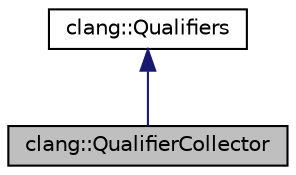 digraph "clang::QualifierCollector"
{
 // LATEX_PDF_SIZE
  bgcolor="transparent";
  edge [fontname="Helvetica",fontsize="10",labelfontname="Helvetica",labelfontsize="10"];
  node [fontname="Helvetica",fontsize="10",shape=record];
  Node1 [label="clang::QualifierCollector",height=0.2,width=0.4,color="black", fillcolor="grey75", style="filled", fontcolor="black",tooltip="A qualifier set is used to build a set of qualifiers."];
  Node2 -> Node1 [dir="back",color="midnightblue",fontsize="10",style="solid",fontname="Helvetica"];
  Node2 [label="clang::Qualifiers",height=0.2,width=0.4,color="black",URL="$classclang_1_1Qualifiers.html",tooltip="The collection of all-type qualifiers we support."];
}
